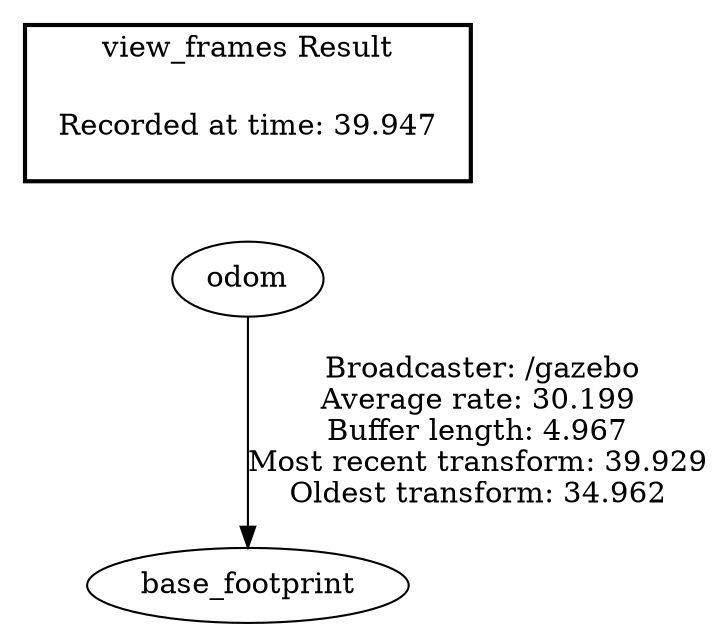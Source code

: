 digraph G {
"odom" -> "base_footprint"[label=" Broadcaster: /gazebo\nAverage rate: 30.199\nBuffer length: 4.967\nMost recent transform: 39.929\nOldest transform: 34.962\n"];
edge [style=invis];
 subgraph cluster_legend { style=bold; color=black; label ="view_frames Result";
"Recorded at time: 39.947"[ shape=plaintext ] ;
}->"odom";
}